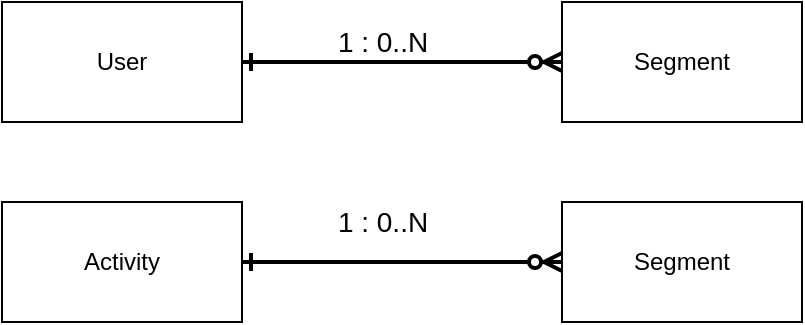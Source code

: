 <mxfile version="13.7.3" type="device"><diagram id="By74dSiGJ3m8W0Ne8G6U" name="Page-1"><mxGraphModel dx="1092" dy="1006" grid="1" gridSize="10" guides="1" tooltips="1" connect="1" arrows="1" fold="1" page="1" pageScale="1" pageWidth="850" pageHeight="1100" math="0" shadow="0"><root><mxCell id="0"/><mxCell id="1" parent="0"/><mxCell id="jxwSyPEHOuo4r4WI2_5G-5" style="edgeStyle=orthogonalEdgeStyle;rounded=0;orthogonalLoop=1;jettySize=auto;html=1;entryX=0;entryY=0.5;entryDx=0;entryDy=0;startArrow=ERone;startFill=0;endArrow=ERzeroToMany;endFill=1;strokeWidth=2;" parent="1" source="jxwSyPEHOuo4r4WI2_5G-1" target="jxwSyPEHOuo4r4WI2_5G-2" edge="1"><mxGeometry relative="1" as="geometry"/></mxCell><mxCell id="jxwSyPEHOuo4r4WI2_5G-1" value="User" style="rounded=0;whiteSpace=wrap;html=1;" parent="1" vertex="1"><mxGeometry x="50" y="120" width="120" height="60" as="geometry"/></mxCell><mxCell id="jxwSyPEHOuo4r4WI2_5G-2" value="Segment" style="rounded=0;whiteSpace=wrap;html=1;" parent="1" vertex="1"><mxGeometry x="330" y="120" width="120" height="60" as="geometry"/></mxCell><mxCell id="jxwSyPEHOuo4r4WI2_5G-6" style="edgeStyle=orthogonalEdgeStyle;rounded=0;orthogonalLoop=1;jettySize=auto;html=1;startArrow=ERone;startFill=0;strokeWidth=2;endArrow=ERzeroToMany;endFill=1;" parent="1" source="jxwSyPEHOuo4r4WI2_5G-3" target="jxwSyPEHOuo4r4WI2_5G-4" edge="1"><mxGeometry relative="1" as="geometry"/></mxCell><mxCell id="jxwSyPEHOuo4r4WI2_5G-3" value="Activity" style="rounded=0;whiteSpace=wrap;html=1;" parent="1" vertex="1"><mxGeometry x="50" y="220" width="120" height="60" as="geometry"/></mxCell><mxCell id="jxwSyPEHOuo4r4WI2_5G-4" value="Segment" style="rounded=0;whiteSpace=wrap;html=1;" parent="1" vertex="1"><mxGeometry x="330" y="220" width="120" height="60" as="geometry"/></mxCell><mxCell id="jxwSyPEHOuo4r4WI2_5G-7" value="1 : 0..N" style="text;html=1;align=center;verticalAlign=middle;resizable=0;points=[];autosize=1;fontSize=14;" parent="1" vertex="1"><mxGeometry x="210" y="130" width="60" height="20" as="geometry"/></mxCell><mxCell id="jxwSyPEHOuo4r4WI2_5G-9" value="1 : 0..N" style="text;html=1;align=center;verticalAlign=middle;resizable=0;points=[];autosize=1;fontSize=14;" parent="1" vertex="1"><mxGeometry x="210" y="220" width="60" height="20" as="geometry"/></mxCell></root></mxGraphModel></diagram></mxfile>